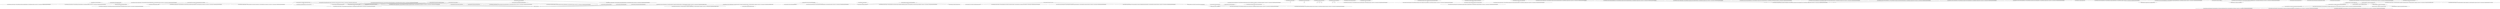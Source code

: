 digraph G {
0 [label="Microsoft.Extensions.Hosting.IHostApplicationLifetime"];
1 [label="Microsoft.Extensions.Logging.ILogger`1[[Microsoft.Extensions.Hosting.Internal.ApplicationLifetime, Microsoft.Extensions.Hosting, Version=8.0.0.0, Culture=neutral, PublicKeyToken=adb9793829ddae60]]"];
2 [label="Microsoft.Extensions.Hosting.IHostLifetime"];
3 [label="Microsoft.Extensions.Options.IOptions`1[[Microsoft.Extensions.Hosting.ConsoleLifetimeOptions, Microsoft.Extensions.Hosting, Version=8.0.0.0, Culture=neutral, PublicKeyToken=adb9793829ddae60]]"];
4 [label="Microsoft.Extensions.Hosting.IHostEnvironment"];
5 [label="Microsoft.Extensions.Options.IOptions`1[[Microsoft.Extensions.Hosting.HostOptions, Microsoft.Extensions.Hosting, Version=8.0.0.0, Culture=neutral, PublicKeyToken=adb9793829ddae60]]"];
6 [label="Microsoft.Extensions.Options.IOptions`1"];
7 ;
8 [label="Microsoft.Extensions.Options.IOptionsSnapshot`1"];
9 ;
10 [label="Microsoft.Extensions.Options.IOptionsMonitor`1"];
11 ;
12 ;
13 ;
14 [label="Microsoft.Extensions.Options.IOptionsFactory`1"];
15 ;
16 ;
17 [label="Microsoft.Extensions.Options.IOptionsMonitorCache`1"];
18 [label="Microsoft.Extensions.Logging.ILoggerFactory"];
19 [label="Microsoft.Extensions.Logging.ILogger`1"];
20 [label="System.Diagnostics.Metrics.IMeterFactory"];
21 [label="Microsoft.Extensions.Diagnostics.Metrics.MetricsSubscriptionManager"];
22 [label="System.Collections.Generic.IEnumerable`1[[Microsoft.Extensions.Diagnostics.Metrics.IMetricsListener, Microsoft.Extensions.Diagnostics.Abstractions, Version=8.0.0.0, Culture=neutral, PublicKeyToken=adb9793829ddae60]]"];
23 [label="Microsoft.Extensions.Options.IOptionsMonitor`1[[Microsoft.Extensions.Diagnostics.Metrics.MetricsOptions, Microsoft.Extensions.Diagnostics.Abstractions, Version=8.0.0.0, Culture=neutral, PublicKeyToken=adb9793829ddae60]]"];
24 [label="Microsoft.Extensions.Options.IStartupValidator"];
25 [label="Microsoft.Extensions.Options.IOptions`1[[Microsoft.Extensions.Options.StartupValidatorOptions, Microsoft.Extensions.Options, Version=8.0.0.0, Culture=neutral, PublicKeyToken=adb9793829ddae60]]"];
26 [label="Microsoft.Extensions.Options.IConfigureOptions`1[[Microsoft.Extensions.DependencyInjection.MetricsServiceExtensions+NoOpOptions, Microsoft.Extensions.Diagnostics, Version=8.0.0.0, Culture=neutral, PublicKeyToken=adb9793829ddae60]]"];
27 [label="Microsoft.Extensions.Diagnostics.Metrics.Configuration.IMetricListenerConfigurationFactory"];
28 [label="System.Collections.Generic.IEnumerable`1[[Microsoft.Extensions.Diagnostics.Metrics.Configuration.MetricsConfiguration, Microsoft.Extensions.Diagnostics, Version=8.0.0.0, Culture=neutral, PublicKeyToken=adb9793829ddae60]]"];
29 [label="Microsoft.Extensions.Logging.Configuration.ILoggerProviderConfigurationFactory"];
30 [label="System.Collections.Generic.IEnumerable`1[[Microsoft.Extensions.Logging.Configuration.LoggingConfiguration, Microsoft.Extensions.Logging.Configuration, Version=8.0.0.0, Culture=neutral, PublicKeyToken=adb9793829ddae60]]"];
31 [label="Microsoft.Extensions.Logging.Configuration.ILoggerProviderConfiguration`1"];
32 [label="Microsoft.Extensions.Logging.Console.ConsoleFormatter"];
33 [label="Microsoft.Extensions.Options.IOptionsMonitor`1[[Microsoft.Extensions.Logging.Console.SimpleConsoleFormatterOptions, Microsoft.Extensions.Logging.Console, Version=8.0.0.0, Culture=neutral, PublicKeyToken=adb9793829ddae60]]"];
34 [label="Microsoft.Extensions.Options.IConfigureOptions`1[[Microsoft.Extensions.Logging.Console.JsonConsoleFormatterOptions, Microsoft.Extensions.Logging.Console, Version=8.0.0.0, Culture=neutral, PublicKeyToken=adb9793829ddae60]]"];
35 [label="Microsoft.Extensions.Logging.Configuration.ILoggerProviderConfiguration`1[[Microsoft.Extensions.Logging.Console.ConsoleLoggerProvider, Microsoft.Extensions.Logging.Console, Version=8.0.0.0, Culture=neutral, PublicKeyToken=adb9793829ddae60]]"];
36 [label="Microsoft.Extensions.Options.IOptionsChangeTokenSource`1[[Microsoft.Extensions.Logging.Console.JsonConsoleFormatterOptions, Microsoft.Extensions.Logging.Console, Version=8.0.0.0, Culture=neutral, PublicKeyToken=adb9793829ddae60]]"];
37 [label="Microsoft.Extensions.Options.IConfigureOptions`1[[Microsoft.Extensions.Logging.Console.ConsoleFormatterOptions, Microsoft.Extensions.Logging.Console, Version=8.0.0.0, Culture=neutral, PublicKeyToken=adb9793829ddae60]]"];
38 [label="Microsoft.Extensions.Options.IOptionsChangeTokenSource`1[[Microsoft.Extensions.Logging.Console.ConsoleFormatterOptions, Microsoft.Extensions.Logging.Console, Version=8.0.0.0, Culture=neutral, PublicKeyToken=adb9793829ddae60]]"];
39 [label="Microsoft.Extensions.Options.IConfigureOptions`1[[Microsoft.Extensions.Logging.Console.SimpleConsoleFormatterOptions, Microsoft.Extensions.Logging.Console, Version=8.0.0.0, Culture=neutral, PublicKeyToken=adb9793829ddae60]]"];
40 [label="Microsoft.Extensions.Options.IOptionsChangeTokenSource`1[[Microsoft.Extensions.Logging.Console.SimpleConsoleFormatterOptions, Microsoft.Extensions.Logging.Console, Version=8.0.0.0, Culture=neutral, PublicKeyToken=adb9793829ddae60]]"];
41 [label="Microsoft.Extensions.Logging.ILoggerProvider"];
42 [label="Microsoft.Extensions.Options.IConfigureOptions`1[[Microsoft.Extensions.Logging.Console.ConsoleLoggerOptions, Microsoft.Extensions.Logging.Console, Version=8.0.0.0, Culture=neutral, PublicKeyToken=adb9793829ddae60]]"];
43 [label="Microsoft.Extensions.Options.IOptionsChangeTokenSource`1[[Microsoft.Extensions.Logging.Console.ConsoleLoggerOptions, Microsoft.Extensions.Logging.Console, Version=8.0.0.0, Culture=neutral, PublicKeyToken=adb9793829ddae60]]"];
44 [label="Microsoft.Extensions.Options.IConfigureOptions`1[[Microsoft.Extensions.Logging.LoggerFilterOptions, Microsoft.Extensions.Logging, Version=8.0.0.0, Culture=neutral, PublicKeyToken=adb9793829ddae60]]"];
45 [label="Microsoft.Extensions.Logging.EventSource.LoggingEventSource"];
46 [label="Microsoft.Extensions.Options.IOptionsChangeTokenSource`1[[Microsoft.Extensions.Logging.LoggerFilterOptions, Microsoft.Extensions.Logging, Version=8.0.0.0, Culture=neutral, PublicKeyToken=adb9793829ddae60]]"];
47 [label="Microsoft.AspNetCore.Hosting.IApplicationLifetime"];
48 [label="Microsoft.AspNetCore.Http.IHttpContextFactory"];
49 [label="System.IServiceProvider"];
50 [label="Microsoft.AspNetCore.Http.IMiddlewareFactory"];
51 [label="Microsoft.AspNetCore.Hosting.Builder.IApplicationBuilderFactory"];
52 [label="Microsoft.AspNetCore.Hosting.HostingMetrics"];
53 [label="Microsoft.AspNetCore.Connections.IConnectionListenerFactory"];
54 [label="Microsoft.Extensions.Options.IOptions`1[[Microsoft.AspNetCore.Server.Kestrel.Transport.NamedPipes.NamedPipeTransportOptions, Microsoft.AspNetCore.Server.Kestrel.Transport.NamedPipes, Version=8.0.0.0, Culture=neutral, PublicKeyToken=adb9793829ddae60]]"];
55 [label="Microsoft.Extensions.ObjectPool.ObjectPoolProvider"];
56 [label="Microsoft.Extensions.Options.IConfigureOptions`1[[Microsoft.AspNetCore.Server.Kestrel.Core.KestrelServerOptions, Microsoft.AspNetCore.Server.Kestrel.Core, Version=8.0.0.0, Culture=neutral, PublicKeyToken=adb9793829ddae60]]"];
57 [label="Microsoft.AspNetCore.Server.Kestrel.Core.IHttpsConfigurationService"];
58 [label="Microsoft.AspNetCore.Hosting.Server.IServer"];
59 [label="Microsoft.Extensions.Options.IOptions`1[[Microsoft.AspNetCore.Server.Kestrel.Core.KestrelServerOptions, Microsoft.AspNetCore.Server.Kestrel.Core, Version=8.0.0.0, Culture=neutral, PublicKeyToken=adb9793829ddae60]]"];
60 [label="System.Collections.Generic.IEnumerable`1[[Microsoft.AspNetCore.Connections.IConnectionListenerFactory, Microsoft.AspNetCore.Connections.Abstractions, Version=8.0.0.0, Culture=neutral, PublicKeyToken=adb9793829ddae60]]"];
61 [label="System.Collections.Generic.IEnumerable`1[[Microsoft.AspNetCore.Connections.IMultiplexedConnectionListenerFactory, Microsoft.AspNetCore.Connections.Abstractions, Version=8.0.0.0, Culture=neutral, PublicKeyToken=adb9793829ddae60]]"];
62 [label="Microsoft.AspNetCore.Server.Kestrel.Core.Internal.Infrastructure.KestrelMetrics"];
63 [label="Microsoft.AspNetCore.Server.Kestrel.Core.HttpsConfigurationService+IInitializer"];
64 [label="Microsoft.Extensions.Logging.ILogger`1[[Microsoft.AspNetCore.Server.Kestrel.Core.KestrelServer, Microsoft.AspNetCore.Server.Kestrel.Core, Version=8.0.0.0, Culture=neutral, PublicKeyToken=adb9793829ddae60]]"];
65 [label="Microsoft.Extensions.Logging.ILogger`1[[Microsoft.AspNetCore.Server.Kestrel.Https.Internal.HttpsConnectionMiddleware, Microsoft.AspNetCore.Server.Kestrel.Core, Version=8.0.0.0, Culture=neutral, PublicKeyToken=adb9793829ddae60]]"];
66 [label="Microsoft.AspNetCore.Hosting.IStartupFilter"];
67 [label="Microsoft.Extensions.Configuration.IConfiguration"];
68 [label="Microsoft.Extensions.Options.IConfigureOptions`1[[Microsoft.AspNetCore.Builder.ForwardedHeadersOptions, Microsoft.AspNetCore.HttpOverrides, Version=8.0.0.0, Culture=neutral, PublicKeyToken=adb9793829ddae60]]"];
69 [label="Microsoft.AspNetCore.Routing.IInlineConstraintResolver"];
70 [label="Microsoft.Extensions.Options.IOptions`1[[Microsoft.AspNetCore.Routing.RouteOptions, Microsoft.AspNetCore.Routing, Version=8.0.0.0, Culture=neutral, PublicKeyToken=adb9793829ddae60]]"];
71 [label="Microsoft.AspNetCore.Routing.RoutingMarkerService"];
72 [label="Microsoft.AspNetCore.Routing.ParameterPolicyFactory"];
73 [label="Microsoft.AspNetCore.Routing.Matching.MatcherFactory"];
74 [label="Microsoft.AspNetCore.Routing.Matching.DfaMatcherBuilder"];
75 [label="Microsoft.AspNetCore.Routing.Matching.EndpointSelector"];
76 [label="System.Collections.Generic.IEnumerable`1[[Microsoft.AspNetCore.Routing.MatcherPolicy, Microsoft.AspNetCore.Routing, Version=8.0.0.0, Culture=neutral, PublicKeyToken=adb9793829ddae60]]"];
77 [label="Microsoft.AspNetCore.Routing.Internal.DfaGraphWriter"];
78 [label="Microsoft.AspNetCore.Routing.Matching.DataSourceDependentMatcher+Lifetime"];
79 [label="Microsoft.AspNetCore.Routing.LinkGenerator"];
80 [label="Microsoft.AspNetCore.Routing.Template.TemplateBinderFactory"];
81 [label="Microsoft.AspNetCore.Routing.EndpointDataSource"];
82 [label="Microsoft.Extensions.Logging.ILogger`1[[Microsoft.AspNetCore.Routing.DefaultLinkGenerator, Microsoft.AspNetCore.Routing, Version=8.0.0.0, Culture=neutral, PublicKeyToken=adb9793829ddae60]]"];
83 [label="Microsoft.AspNetCore.Routing.IEndpointAddressScheme`1[[System.String, System.Private.CoreLib, Version=8.0.0.0, Culture=neutral, PublicKeyToken=7cec85d7bea7798e]]"];
84 [label="Microsoft.AspNetCore.Routing.IEndpointAddressScheme`1[[Microsoft.AspNetCore.Routing.RouteValuesAddress, Microsoft.AspNetCore.Routing, Version=8.0.0.0, Culture=neutral, PublicKeyToken=adb9793829ddae60]]"];
85 [label="Microsoft.AspNetCore.Routing.LinkParser"];
86 [label="Microsoft.Extensions.Logging.ILogger`1[[Microsoft.AspNetCore.Routing.DefaultLinkParser, Microsoft.AspNetCore.Routing, Version=8.0.0.0, Culture=neutral, PublicKeyToken=adb9793829ddae60]]"];
87 [label="Microsoft.AspNetCore.Routing.MatcherPolicy"];
88 [label="Microsoft.Extensions.ObjectPool.ObjectPool`1[[Microsoft.AspNetCore.Routing.UriBuildingContext, Microsoft.AspNetCore.Routing, Version=8.0.0.0, Culture=neutral, PublicKeyToken=adb9793829ddae60]]"];
89 [label="Microsoft.AspNetCore.Routing.Patterns.RoutePatternTransformer"];
90 [label="Microsoft.AspNetCore.Routing.RoutingMetrics"];
91 [label="Microsoft.Extensions.Options.IConfigureOptions`1[[Microsoft.AspNetCore.Routing.RouteHandlerOptions, Microsoft.AspNetCore.Routing, Version=8.0.0.0, Culture=neutral, PublicKeyToken=adb9793829ddae60]]"];
92 [label="Microsoft.Extensions.Options.IConfigureOptions`1[[Microsoft.AspNetCore.Routing.RouteOptions, Microsoft.AspNetCore.Routing, Version=8.0.0.0, Culture=neutral, PublicKeyToken=adb9793829ddae60]]"];
93 [label="Microsoft.AspNetCore.Mvc.Infrastructure.IActionDescriptorCollectionProvider"];
94 [label="System.Collections.Generic.IEnumerable`1[[Microsoft.AspNetCore.Mvc.Abstractions.IActionDescriptorProvider, Microsoft.AspNetCore.Mvc.Abstractions, Version=8.0.0.0, Culture=neutral, PublicKeyToken=adb9793829ddae60]]"];
95 [label="System.Collections.Generic.IEnumerable`1[[Microsoft.AspNetCore.Mvc.Infrastructure.IActionDescriptorChangeProvider, Microsoft.AspNetCore.Mvc.Core, Version=8.0.0.0, Culture=neutral, PublicKeyToken=adb9793829ddae60]]"];
96 [label="Microsoft.Extensions.Logging.ILogger`1[[Microsoft.AspNetCore.Mvc.Infrastructure.DefaultActionDescriptorCollectionProvider, Microsoft.AspNetCore.Mvc.Core, Version=8.0.0.0, Culture=neutral, PublicKeyToken=adb9793829ddae60]]"];
97 [label="Microsoft.AspNetCore.Mvc.ApiExplorer.IApiDescriptionGroupCollectionProvider"];
98 [label="System.Collections.Generic.IEnumerable`1[[Microsoft.AspNetCore.Mvc.ApiExplorer.IApiDescriptionProvider, Microsoft.AspNetCore.Mvc.Abstractions, Version=8.0.0.0, Culture=neutral, PublicKeyToken=adb9793829ddae60]]"];
99 [label="Microsoft.AspNetCore.Mvc.ApiExplorer.IApiDescriptionProvider"];
100 [label="Microsoft.Extensions.DependencyInjection.IServiceProviderIsService"];
101 [label="Microsoft.Extensions.Options.IConfigureOptions`1[[Swashbuckle.AspNetCore.SwaggerGen.SwaggerGeneratorOptions, Swashbuckle.AspNetCore.SwaggerGen, Version=6.4.0.0, Culture=neutral, PublicKeyToken=d84d99fb0135530a]]"];
102 [label="Microsoft.Extensions.Options.IOptions`1[[Swashbuckle.AspNetCore.SwaggerGen.SwaggerGenOptions, Swashbuckle.AspNetCore.SwaggerGen, Version=6.4.0.0, Culture=neutral, PublicKeyToken=d84d99fb0135530a]]"];
103 [label="Microsoft.AspNetCore.Hosting.IWebHostEnvironment"];
104 [label="Microsoft.Extensions.Options.IConfigureOptions`1[[Swashbuckle.AspNetCore.SwaggerGen.SchemaGeneratorOptions, Swashbuckle.AspNetCore.SwaggerGen, Version=6.4.0.0, Culture=neutral, PublicKeyToken=d84d99fb0135530a]]"];
105 [label="Swashbuckle.AspNetCore.Swagger.ISwaggerProvider"];
106 [label="Swashbuckle.AspNetCore.SwaggerGen.SwaggerGeneratorOptions"];
107 [label="Swashbuckle.AspNetCore.SwaggerGen.ISchemaGenerator"];
108 [label="Swashbuckle.AspNetCore.Swagger.IAsyncSwaggerProvider"];
109 [label="Swashbuckle.AspNetCore.SwaggerGen.SchemaGeneratorOptions"];
110 [label="Swashbuckle.AspNetCore.SwaggerGen.ISerializerDataContractResolver"];
111 [label="Microsoft.Extensions.ApiDescriptions.IDocumentProvider"];
112 [label="Microsoft.Extensions.Options.IOptions`1[[Swashbuckle.AspNetCore.SwaggerGen.SwaggerGeneratorOptions, Swashbuckle.AspNetCore.SwaggerGen, Version=6.4.0.0, Culture=neutral, PublicKeyToken=d84d99fb0135530a]]"];
113 [label="Microsoft.Extensions.Options.IOptions`1[[Swashbuckle.AspNetCore.Swagger.SwaggerOptions, Swashbuckle.AspNetCore.Swagger, Version=6.4.0.0, Culture=neutral, PublicKeyToken=62657d7474907593]]"];
0 -> 1 [ label=""];
2 -> 3 [ label=""];
2 -> 4 [ label=""];
2 -> 0 [ label=""];
2 -> 5 [ label=""];
6 -> 7 [ label=""];
8 -> 9 [ label=""];
10 -> 11 [ label=""];
10 -> 12 [ label=""];
10 -> 13 [ label=""];
14 -> 15 [ label=""];
14 -> 16 [ label=""];
19 -> 18 [ label=""];
21 -> 22 [ label=""];
21 -> 23 [ label=""];
21 -> 20 [ label=""];
24 -> 25 [ label=""];
26 -> 21 [ label=""];
27 -> 28 [ label=""];
29 -> 30 [ label=""];
31 -> 29 [ label=""];
32 -> 33 [ label=""];
34 -> 35 [ label=""];
36 -> 35 [ label=""];
37 -> 35 [ label=""];
38 -> 35 [ label=""];
39 -> 35 [ label=""];
40 -> 35 [ label=""];
42 -> 35 [ label=""];
43 -> 35 [ label=""];
44 -> 45 [ label=""];
46 -> 45 [ label=""];
47 -> 0 [ label=""];
48 -> 49 [ label=""];
50 -> 49 [ label=""];
51 -> 49 [ label=""];
52 -> 20 [ label=""];
53 -> 18 [ label=""];
53 -> 54 [ label=""];
53 -> 55 [ label=""];
56 -> 49 [ label=""];
58 -> 59 [ label=""];
58 -> 60 [ label=""];
58 -> 61 [ label=""];
58 -> 57 [ label=""];
58 -> 18 [ label=""];
58 -> 62 [ label=""];
62 -> 20 [ label=""];
63 -> 4 [ label=""];
63 -> 64 [ label=""];
63 -> 65 [ label=""];
66 -> 67 [ label=""];
68 -> 67 [ label=""];
69 -> 70 [ label=""];
69 -> 49 [ label=""];
72 -> 70 [ label=""];
72 -> 49 [ label=""];
73 -> 49 [ label=""];
74 -> 18 [ label=""];
74 -> 72 [ label=""];
74 -> 75 [ label=""];
74 -> 76 [ label=""];
77 -> 49 [ label=""];
79 -> 80 [ label=""];
79 -> 81 [ label=""];
79 -> 70 [ label=""];
79 -> 82 [ label=""];
79 -> 49 [ label=""];
80 -> 72 [ label=""];
80 -> 88 [ label=""];
83 -> 81 [ label=""];
84 -> 81 [ label=""];
85 -> 72 [ label=""];
85 -> 81 [ label=""];
85 -> 86 [ label=""];
85 -> 49 [ label=""];
89 -> 72 [ label=""];
90 -> 20 [ label=""];
91 -> 4 [ label=""];
93 -> 94 [ label=""];
93 -> 95 [ label=""];
93 -> 96 [ label=""];
97 -> 93 [ label=""];
97 -> 98 [ label=""];
99 -> 81 [ label=""];
99 -> 4 [ label=""];
99 -> 72 [ label=""];
99 -> 100 [ label=""];
101 -> 102 [ label=""];
101 -> 49 [ label=""];
101 -> 103 [ label=""];
104 -> 102 [ label=""];
104 -> 49 [ label=""];
105 -> 106 [ label=""];
105 -> 97 [ label=""];
105 -> 107 [ label=""];
107 -> 109 [ label=""];
107 -> 110 [ label=""];
108 -> 106 [ label=""];
108 -> 97 [ label=""];
108 -> 107 [ label=""];
111 -> 112 [ label=""];
111 -> 113 [ label=""];
111 -> 108 [ label=""];
}
